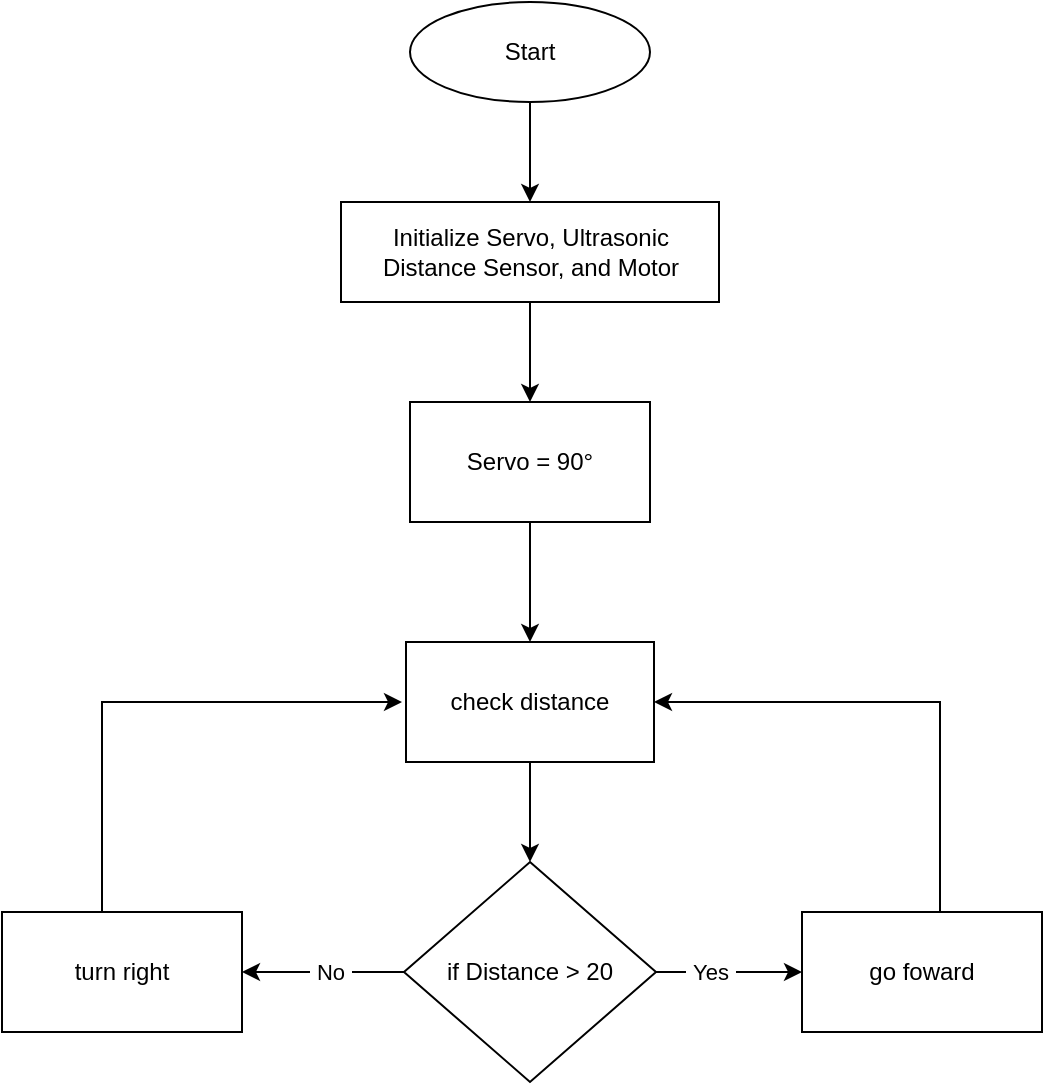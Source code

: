 <mxfile version="13.6.2" type="github">
  <diagram id="C5RBs43oDa-KdzZeNtuy" name="Page-1">
    <mxGraphModel dx="2920" dy="1340" grid="1" gridSize="10" guides="1" tooltips="1" connect="1" arrows="1" fold="1" page="1" pageScale="1" pageWidth="827" pageHeight="1169" math="1" shadow="0">
      <root>
        <mxCell id="WIyWlLk6GJQsqaUBKTNV-0" />
        <mxCell id="WIyWlLk6GJQsqaUBKTNV-1" parent="WIyWlLk6GJQsqaUBKTNV-0" />
        <mxCell id="2JPTeXgYwpoZatpD3trd-2" style="edgeStyle=orthogonalEdgeStyle;rounded=0;orthogonalLoop=1;jettySize=auto;html=1;exitX=0.5;exitY=1;exitDx=0;exitDy=0;entryX=0.5;entryY=0;entryDx=0;entryDy=0;" parent="WIyWlLk6GJQsqaUBKTNV-1" source="2JPTeXgYwpoZatpD3trd-0" target="2JPTeXgYwpoZatpD3trd-1" edge="1">
          <mxGeometry relative="1" as="geometry" />
        </mxCell>
        <mxCell id="2JPTeXgYwpoZatpD3trd-0" value="Start" style="ellipse;whiteSpace=wrap;html=1;" parent="WIyWlLk6GJQsqaUBKTNV-1" vertex="1">
          <mxGeometry x="354" y="30" width="120" height="50" as="geometry" />
        </mxCell>
        <mxCell id="VCqVQ1Kvy9jVFjeIAkbA-29" value="" style="edgeStyle=orthogonalEdgeStyle;rounded=0;orthogonalLoop=1;jettySize=auto;html=1;" parent="WIyWlLk6GJQsqaUBKTNV-1" source="2JPTeXgYwpoZatpD3trd-1" target="VCqVQ1Kvy9jVFjeIAkbA-27" edge="1">
          <mxGeometry relative="1" as="geometry" />
        </mxCell>
        <mxCell id="2JPTeXgYwpoZatpD3trd-1" value="Initialize Servo, Ultrasonic Distance Sensor, and Motor" style="rounded=0;whiteSpace=wrap;html=1;" parent="WIyWlLk6GJQsqaUBKTNV-1" vertex="1">
          <mxGeometry x="319.5" y="130" width="189" height="50" as="geometry" />
        </mxCell>
        <mxCell id="PYJ6femRYfDiTaatvtO1-1" style="edgeStyle=orthogonalEdgeStyle;rounded=0;orthogonalLoop=1;jettySize=auto;html=1;" edge="1" parent="WIyWlLk6GJQsqaUBKTNV-1" source="2JPTeXgYwpoZatpD3trd-3">
          <mxGeometry relative="1" as="geometry">
            <mxPoint x="350" y="380" as="targetPoint" />
            <Array as="points">
              <mxPoint x="200" y="380" />
            </Array>
          </mxGeometry>
        </mxCell>
        <mxCell id="2JPTeXgYwpoZatpD3trd-3" value="turn right" style="rounded=0;whiteSpace=wrap;html=1;" parent="WIyWlLk6GJQsqaUBKTNV-1" vertex="1">
          <mxGeometry x="150" y="485" width="120" height="60" as="geometry" />
        </mxCell>
        <mxCell id="VCqVQ1Kvy9jVFjeIAkbA-7" value="" style="edgeStyle=orthogonalEdgeStyle;rounded=0;orthogonalLoop=1;jettySize=auto;html=1;" parent="WIyWlLk6GJQsqaUBKTNV-1" source="VCqVQ1Kvy9jVFjeIAkbA-0" target="VCqVQ1Kvy9jVFjeIAkbA-6" edge="1">
          <mxGeometry relative="1" as="geometry" />
        </mxCell>
        <mxCell id="VCqVQ1Kvy9jVFjeIAkbA-0" value="check distance" style="whiteSpace=wrap;html=1;rounded=0;" parent="WIyWlLk6GJQsqaUBKTNV-1" vertex="1">
          <mxGeometry x="352" y="350" width="124" height="60" as="geometry" />
        </mxCell>
        <mxCell id="VCqVQ1Kvy9jVFjeIAkbA-13" value="" style="edgeStyle=orthogonalEdgeStyle;rounded=0;orthogonalLoop=1;jettySize=auto;html=1;" parent="WIyWlLk6GJQsqaUBKTNV-1" source="VCqVQ1Kvy9jVFjeIAkbA-6" target="VCqVQ1Kvy9jVFjeIAkbA-12" edge="1">
          <mxGeometry relative="1" as="geometry">
            <Array as="points">
              <mxPoint x="540" y="515" />
              <mxPoint x="540" y="515" />
            </Array>
          </mxGeometry>
        </mxCell>
        <mxCell id="VCqVQ1Kvy9jVFjeIAkbA-34" value="&amp;nbsp;Yes&amp;nbsp;" style="edgeLabel;html=1;align=center;verticalAlign=middle;resizable=0;points=[];" parent="VCqVQ1Kvy9jVFjeIAkbA-13" vertex="1" connectable="0">
          <mxGeometry x="0.049" y="-7" relative="1" as="geometry">
            <mxPoint x="-11.5" y="-7" as="offset" />
          </mxGeometry>
        </mxCell>
        <mxCell id="VCqVQ1Kvy9jVFjeIAkbA-16" style="edgeStyle=orthogonalEdgeStyle;rounded=0;orthogonalLoop=1;jettySize=auto;html=1;entryX=1;entryY=0.5;entryDx=0;entryDy=0;" parent="WIyWlLk6GJQsqaUBKTNV-1" source="VCqVQ1Kvy9jVFjeIAkbA-6" target="2JPTeXgYwpoZatpD3trd-3" edge="1">
          <mxGeometry relative="1" as="geometry">
            <mxPoint x="413" y="710" as="targetPoint" />
            <Array as="points">
              <mxPoint x="310" y="515" />
              <mxPoint x="310" y="515" />
            </Array>
          </mxGeometry>
        </mxCell>
        <mxCell id="VCqVQ1Kvy9jVFjeIAkbA-35" value="&amp;nbsp;No&amp;nbsp;" style="edgeLabel;html=1;align=center;verticalAlign=middle;resizable=0;points=[];" parent="VCqVQ1Kvy9jVFjeIAkbA-16" vertex="1" connectable="0">
          <mxGeometry x="-0.289" y="4" relative="1" as="geometry">
            <mxPoint x="-8.67" y="-4" as="offset" />
          </mxGeometry>
        </mxCell>
        <mxCell id="VCqVQ1Kvy9jVFjeIAkbA-6" value="if Distance &amp;gt; 20" style="rhombus;whiteSpace=wrap;html=1;rounded=0;" parent="WIyWlLk6GJQsqaUBKTNV-1" vertex="1">
          <mxGeometry x="351" y="460" width="126" height="110" as="geometry" />
        </mxCell>
        <mxCell id="VCqVQ1Kvy9jVFjeIAkbA-21" style="edgeStyle=orthogonalEdgeStyle;rounded=0;orthogonalLoop=1;jettySize=auto;html=1;entryX=1;entryY=0.5;entryDx=0;entryDy=0;" parent="WIyWlLk6GJQsqaUBKTNV-1" source="VCqVQ1Kvy9jVFjeIAkbA-12" target="VCqVQ1Kvy9jVFjeIAkbA-0" edge="1">
          <mxGeometry relative="1" as="geometry">
            <mxPoint x="419" y="430" as="targetPoint" />
            <Array as="points">
              <mxPoint x="619" y="380" />
            </Array>
          </mxGeometry>
        </mxCell>
        <mxCell id="VCqVQ1Kvy9jVFjeIAkbA-12" value="go foward" style="whiteSpace=wrap;html=1;rounded=0;" parent="WIyWlLk6GJQsqaUBKTNV-1" vertex="1">
          <mxGeometry x="550" y="485" width="120" height="60" as="geometry" />
        </mxCell>
        <mxCell id="VCqVQ1Kvy9jVFjeIAkbA-30" value="" style="edgeStyle=orthogonalEdgeStyle;rounded=0;orthogonalLoop=1;jettySize=auto;html=1;" parent="WIyWlLk6GJQsqaUBKTNV-1" source="VCqVQ1Kvy9jVFjeIAkbA-27" target="VCqVQ1Kvy9jVFjeIAkbA-0" edge="1">
          <mxGeometry relative="1" as="geometry" />
        </mxCell>
        <mxCell id="VCqVQ1Kvy9jVFjeIAkbA-27" value="&lt;span&gt;Servo = 90°&lt;/span&gt;" style="rounded=0;whiteSpace=wrap;html=1;" parent="WIyWlLk6GJQsqaUBKTNV-1" vertex="1">
          <mxGeometry x="354" y="230" width="120" height="60" as="geometry" />
        </mxCell>
      </root>
    </mxGraphModel>
  </diagram>
</mxfile>
